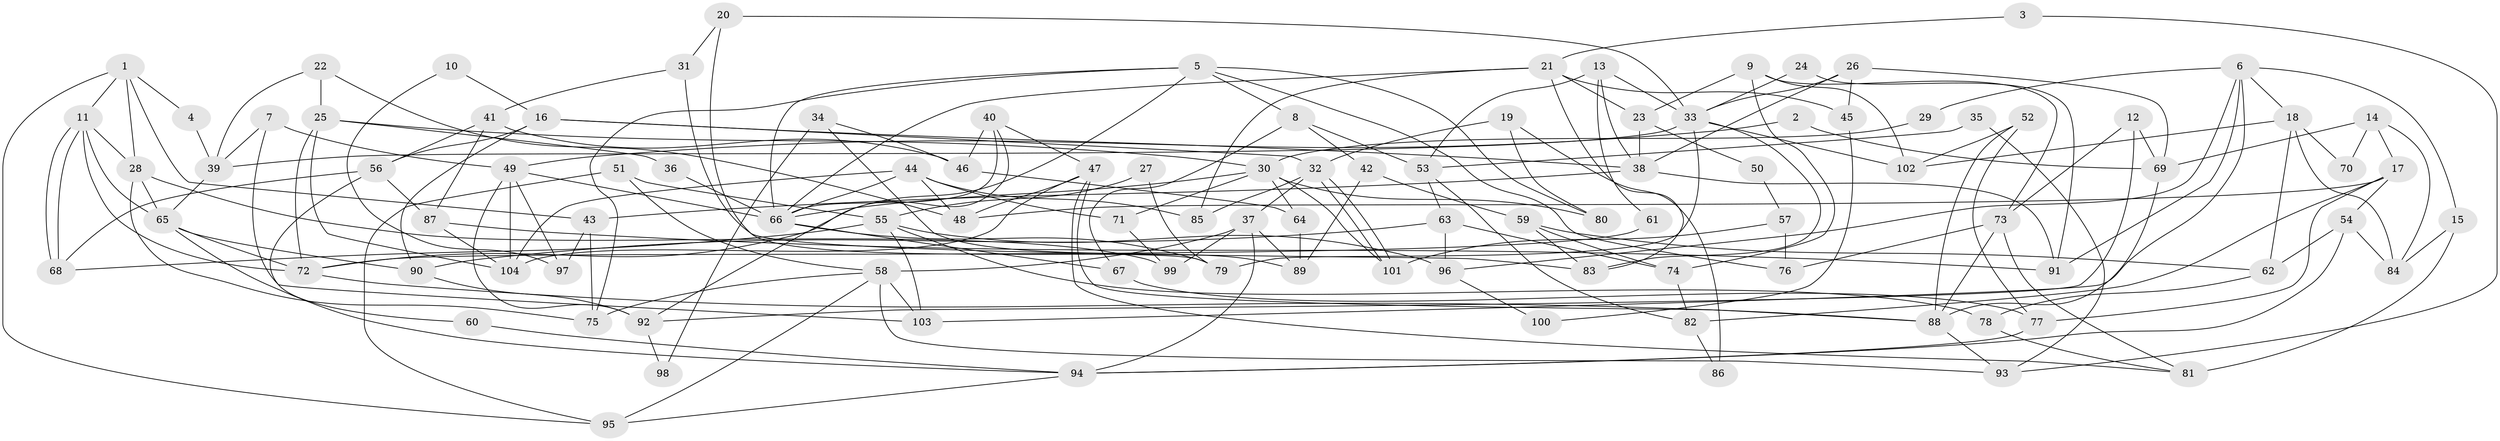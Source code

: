 // Generated by graph-tools (version 1.1) at 2025/02/03/09/25 03:02:12]
// undirected, 104 vertices, 208 edges
graph export_dot {
graph [start="1"]
  node [color=gray90,style=filled];
  1;
  2;
  3;
  4;
  5;
  6;
  7;
  8;
  9;
  10;
  11;
  12;
  13;
  14;
  15;
  16;
  17;
  18;
  19;
  20;
  21;
  22;
  23;
  24;
  25;
  26;
  27;
  28;
  29;
  30;
  31;
  32;
  33;
  34;
  35;
  36;
  37;
  38;
  39;
  40;
  41;
  42;
  43;
  44;
  45;
  46;
  47;
  48;
  49;
  50;
  51;
  52;
  53;
  54;
  55;
  56;
  57;
  58;
  59;
  60;
  61;
  62;
  63;
  64;
  65;
  66;
  67;
  68;
  69;
  70;
  71;
  72;
  73;
  74;
  75;
  76;
  77;
  78;
  79;
  80;
  81;
  82;
  83;
  84;
  85;
  86;
  87;
  88;
  89;
  90;
  91;
  92;
  93;
  94;
  95;
  96;
  97;
  98;
  99;
  100;
  101;
  102;
  103;
  104;
  1 -- 28;
  1 -- 43;
  1 -- 4;
  1 -- 11;
  1 -- 95;
  2 -- 69;
  2 -- 49;
  3 -- 93;
  3 -- 21;
  4 -- 39;
  5 -- 72;
  5 -- 75;
  5 -- 8;
  5 -- 66;
  5 -- 76;
  5 -- 80;
  6 -- 91;
  6 -- 103;
  6 -- 15;
  6 -- 18;
  6 -- 29;
  6 -- 96;
  7 -- 39;
  7 -- 49;
  7 -- 103;
  8 -- 53;
  8 -- 42;
  8 -- 67;
  9 -- 73;
  9 -- 102;
  9 -- 23;
  9 -- 74;
  10 -- 16;
  10 -- 97;
  11 -- 68;
  11 -- 68;
  11 -- 28;
  11 -- 65;
  11 -- 72;
  12 -- 73;
  12 -- 92;
  12 -- 69;
  13 -- 33;
  13 -- 38;
  13 -- 53;
  13 -- 61;
  14 -- 84;
  14 -- 17;
  14 -- 69;
  14 -- 70;
  15 -- 81;
  15 -- 84;
  16 -- 32;
  16 -- 90;
  16 -- 38;
  16 -- 56;
  17 -- 77;
  17 -- 54;
  17 -- 48;
  17 -- 82;
  18 -- 102;
  18 -- 62;
  18 -- 70;
  18 -- 84;
  19 -- 80;
  19 -- 32;
  19 -- 86;
  20 -- 79;
  20 -- 33;
  20 -- 31;
  21 -- 85;
  21 -- 66;
  21 -- 23;
  21 -- 45;
  21 -- 83;
  22 -- 48;
  22 -- 39;
  22 -- 25;
  23 -- 38;
  23 -- 50;
  24 -- 33;
  24 -- 91;
  25 -- 72;
  25 -- 30;
  25 -- 36;
  25 -- 104;
  26 -- 38;
  26 -- 69;
  26 -- 33;
  26 -- 45;
  27 -- 79;
  27 -- 55;
  28 -- 99;
  28 -- 65;
  28 -- 75;
  29 -- 30;
  30 -- 66;
  30 -- 64;
  30 -- 71;
  30 -- 80;
  30 -- 101;
  31 -- 41;
  31 -- 83;
  32 -- 37;
  32 -- 101;
  32 -- 101;
  32 -- 85;
  33 -- 83;
  33 -- 39;
  33 -- 79;
  33 -- 102;
  34 -- 46;
  34 -- 89;
  34 -- 98;
  35 -- 53;
  35 -- 93;
  36 -- 66;
  37 -- 58;
  37 -- 94;
  37 -- 89;
  37 -- 99;
  38 -- 43;
  38 -- 91;
  39 -- 65;
  40 -- 47;
  40 -- 66;
  40 -- 46;
  40 -- 92;
  41 -- 56;
  41 -- 87;
  41 -- 46;
  42 -- 89;
  42 -- 59;
  43 -- 75;
  43 -- 97;
  44 -- 48;
  44 -- 104;
  44 -- 66;
  44 -- 71;
  44 -- 85;
  45 -- 100;
  46 -- 64;
  47 -- 104;
  47 -- 88;
  47 -- 48;
  47 -- 81;
  49 -- 92;
  49 -- 66;
  49 -- 97;
  49 -- 104;
  50 -- 57;
  51 -- 55;
  51 -- 95;
  51 -- 58;
  52 -- 77;
  52 -- 88;
  52 -- 102;
  53 -- 82;
  53 -- 63;
  54 -- 84;
  54 -- 62;
  54 -- 94;
  55 -- 96;
  55 -- 103;
  55 -- 68;
  55 -- 78;
  56 -- 68;
  56 -- 60;
  56 -- 87;
  57 -- 101;
  57 -- 76;
  58 -- 95;
  58 -- 75;
  58 -- 93;
  58 -- 103;
  59 -- 83;
  59 -- 62;
  59 -- 74;
  60 -- 94;
  61 -- 72;
  62 -- 78;
  63 -- 74;
  63 -- 90;
  63 -- 96;
  64 -- 89;
  65 -- 72;
  65 -- 90;
  65 -- 94;
  66 -- 67;
  66 -- 79;
  67 -- 77;
  69 -- 88;
  71 -- 99;
  72 -- 88;
  73 -- 88;
  73 -- 81;
  73 -- 76;
  74 -- 82;
  77 -- 94;
  78 -- 81;
  82 -- 86;
  87 -- 104;
  87 -- 91;
  88 -- 93;
  90 -- 92;
  92 -- 98;
  94 -- 95;
  96 -- 100;
}
